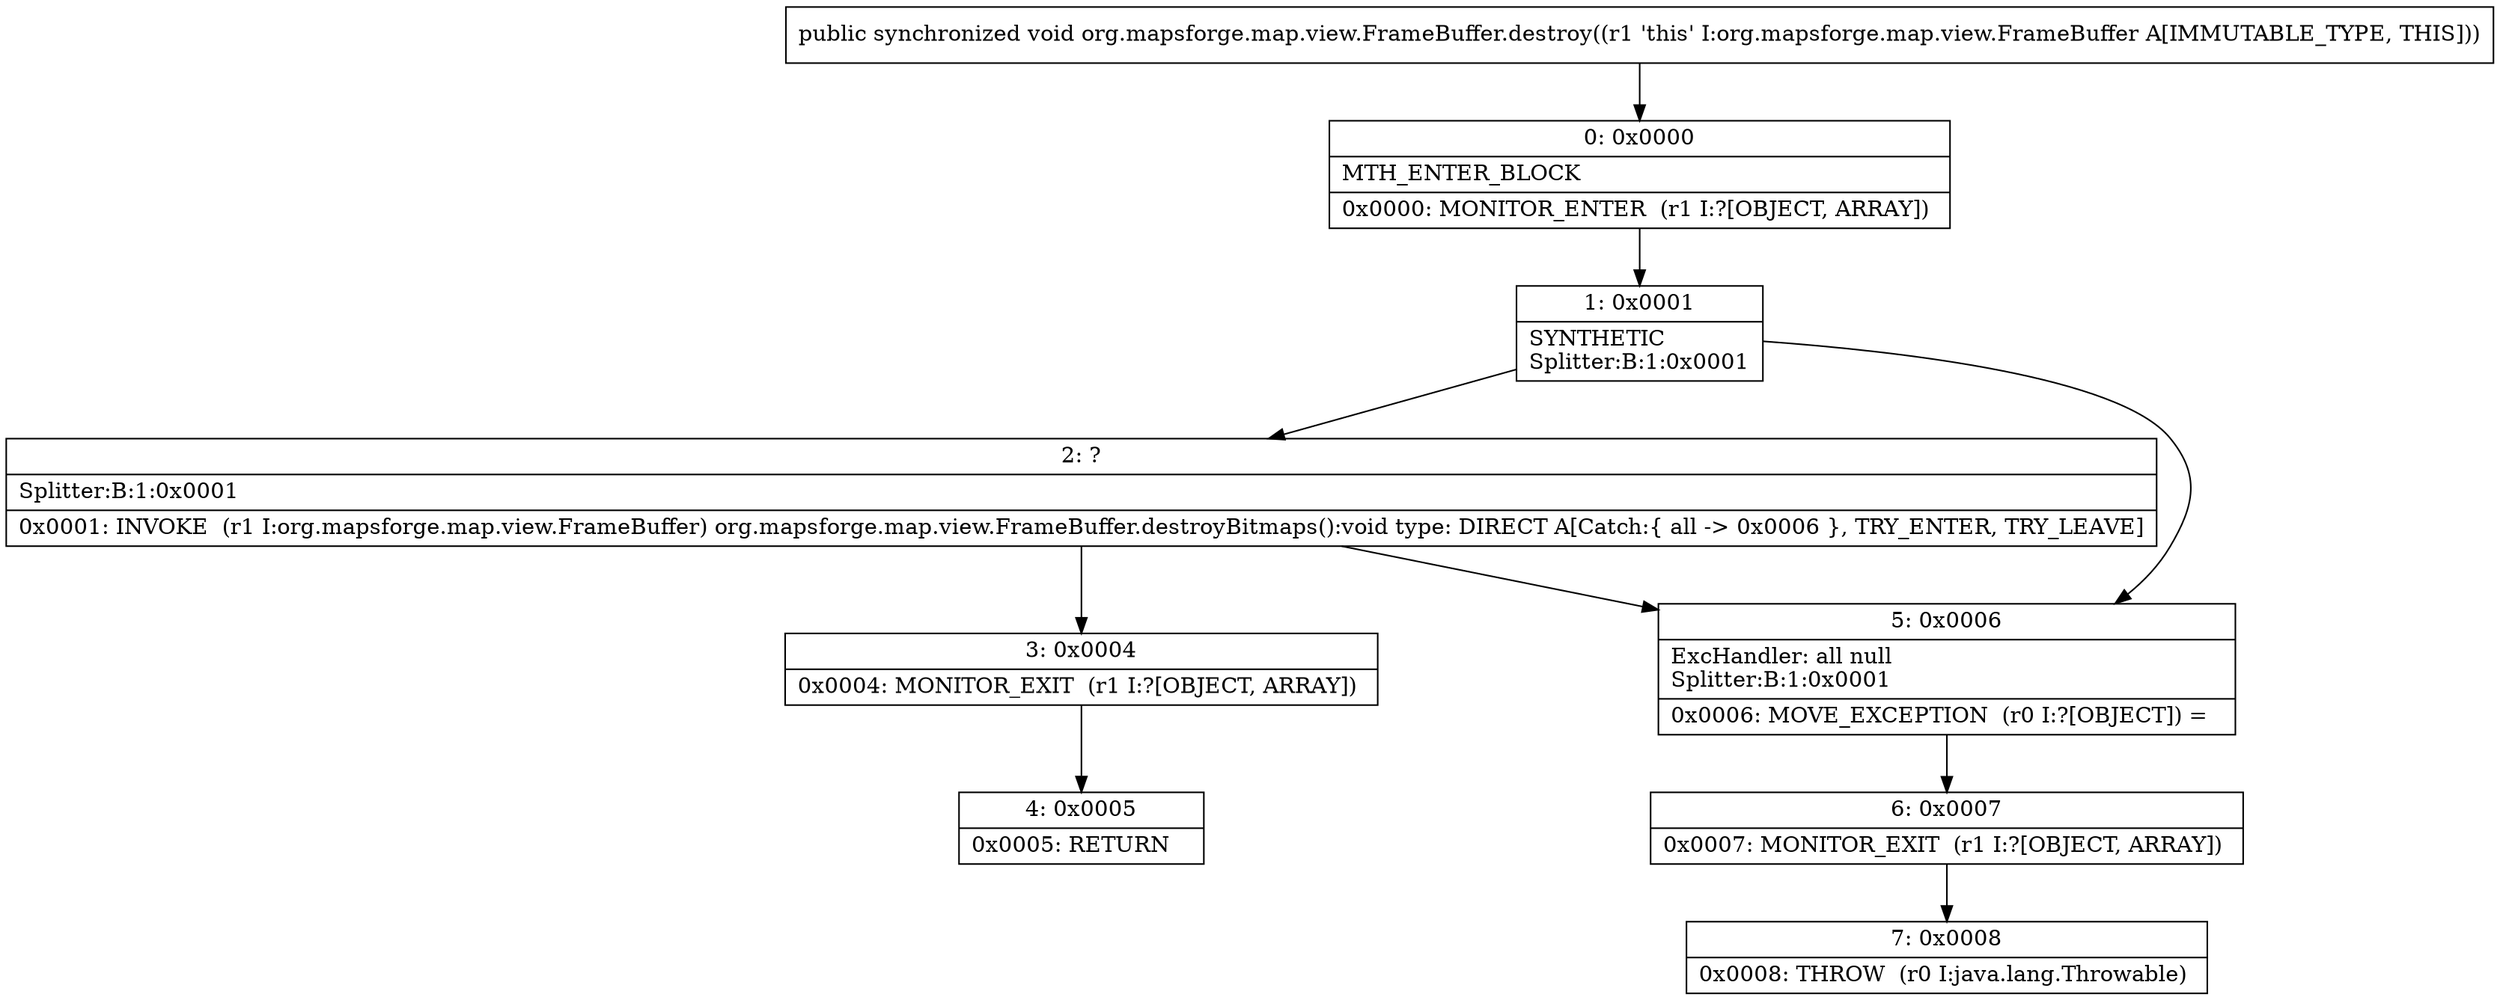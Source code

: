 digraph "CFG fororg.mapsforge.map.view.FrameBuffer.destroy()V" {
Node_0 [shape=record,label="{0\:\ 0x0000|MTH_ENTER_BLOCK\l|0x0000: MONITOR_ENTER  (r1 I:?[OBJECT, ARRAY]) \l}"];
Node_1 [shape=record,label="{1\:\ 0x0001|SYNTHETIC\lSplitter:B:1:0x0001\l}"];
Node_2 [shape=record,label="{2\:\ ?|Splitter:B:1:0x0001\l|0x0001: INVOKE  (r1 I:org.mapsforge.map.view.FrameBuffer) org.mapsforge.map.view.FrameBuffer.destroyBitmaps():void type: DIRECT A[Catch:\{ all \-\> 0x0006 \}, TRY_ENTER, TRY_LEAVE]\l}"];
Node_3 [shape=record,label="{3\:\ 0x0004|0x0004: MONITOR_EXIT  (r1 I:?[OBJECT, ARRAY]) \l}"];
Node_4 [shape=record,label="{4\:\ 0x0005|0x0005: RETURN   \l}"];
Node_5 [shape=record,label="{5\:\ 0x0006|ExcHandler: all null\lSplitter:B:1:0x0001\l|0x0006: MOVE_EXCEPTION  (r0 I:?[OBJECT]) =  \l}"];
Node_6 [shape=record,label="{6\:\ 0x0007|0x0007: MONITOR_EXIT  (r1 I:?[OBJECT, ARRAY]) \l}"];
Node_7 [shape=record,label="{7\:\ 0x0008|0x0008: THROW  (r0 I:java.lang.Throwable) \l}"];
MethodNode[shape=record,label="{public synchronized void org.mapsforge.map.view.FrameBuffer.destroy((r1 'this' I:org.mapsforge.map.view.FrameBuffer A[IMMUTABLE_TYPE, THIS])) }"];
MethodNode -> Node_0;
Node_0 -> Node_1;
Node_1 -> Node_2;
Node_1 -> Node_5;
Node_2 -> Node_3;
Node_2 -> Node_5;
Node_3 -> Node_4;
Node_5 -> Node_6;
Node_6 -> Node_7;
}


